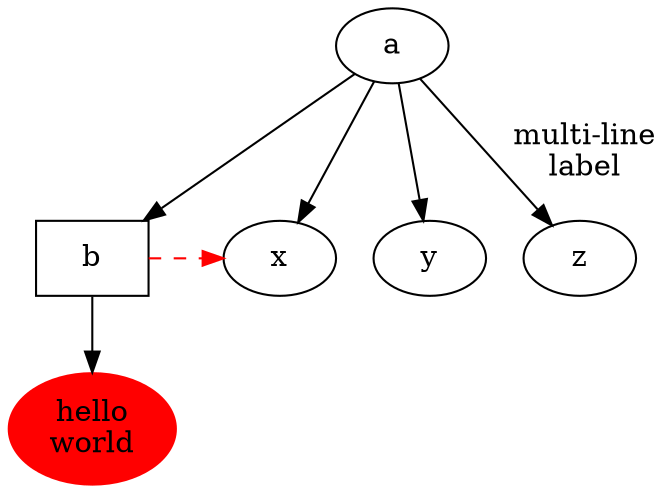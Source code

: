 digraph test3 {
       a -> b -> c;
       a -> {x y};
       b [shape=box];
       c [label="hello\nworld",color=red,style=filled];
       a -> z [label="multi-line\nlabel"];
       edge [style=dashed,color=red];
       b -> x;
       {rank=same; b x}
}

